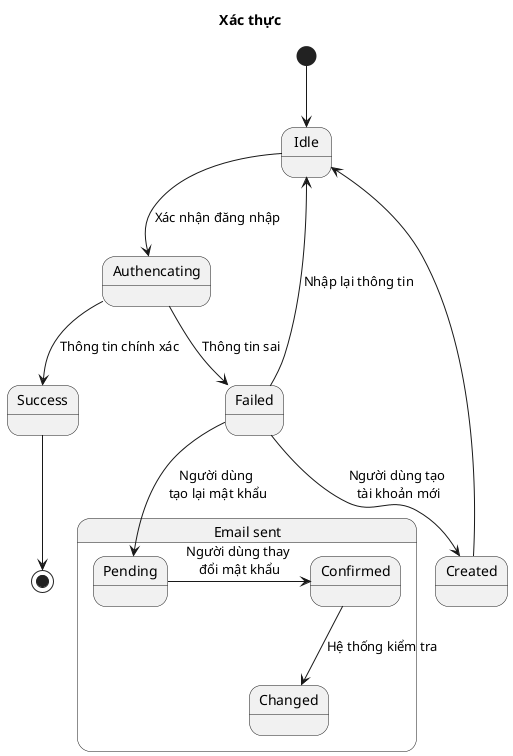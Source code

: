 @startuml
title Xác thực
hide empty members
state "Idle" as State1
state "Authencating" as State2
state "Success" as State3
state "Failed" as State4

state "Email sent" as State5 {
    state "Pending" as State6
    state "Confirmed" as State7
    state "Changed" as State8

    State4 --> State6 : Người dùng \ntạo lại mật khẩu
    State6 -right-> State7 : Người dùng thay \nđổi mật khẩu
    State7 --> State8 : Hệ thống kiểm tra
}

state "Created" as State9
[*] --> State1
State1 --> State2 : Xác nhận đăng nhập
State2 --> State3 : Thông tin chính xác
State2 --> State4 : Thông tin sai
State4 -up-> State1 : Nhập lại thông tin
State4 --> State9 : Người dùng tạo\n tài khoản mới
State9 --> State1
State3 --> [*]






@enduml
